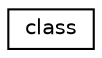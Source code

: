digraph "Graphical Class Hierarchy"
{
 // INTERACTIVE_SVG=YES
 // LATEX_PDF_SIZE
  edge [fontname="Helvetica",fontsize="10",labelfontname="Helvetica",labelfontsize="10"];
  node [fontname="Helvetica",fontsize="10",shape=record];
  rankdir="LR";
  Node0 [label="class",height=0.2,width=0.4,color="black", fillcolor="white", style="filled",URL="$classclass.html",tooltip="Executive files related to the basic operations that are provided by GpgBasicOperator."];
}
